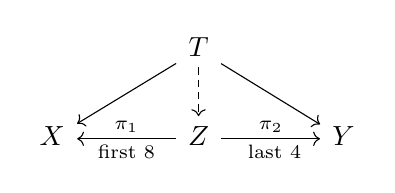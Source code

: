 \begin{tikzcd}[column sep=large]
  &T\arrow{dr}\arrow{dl}\arrow[d,dashed]&\\
  X&Z\arrow{l}{\text{first 8}}[swap]{\pi_1}\arrow{r}{\pi_2}[swap]{\text{ last 4}}&Y
\end{tikzcd}
